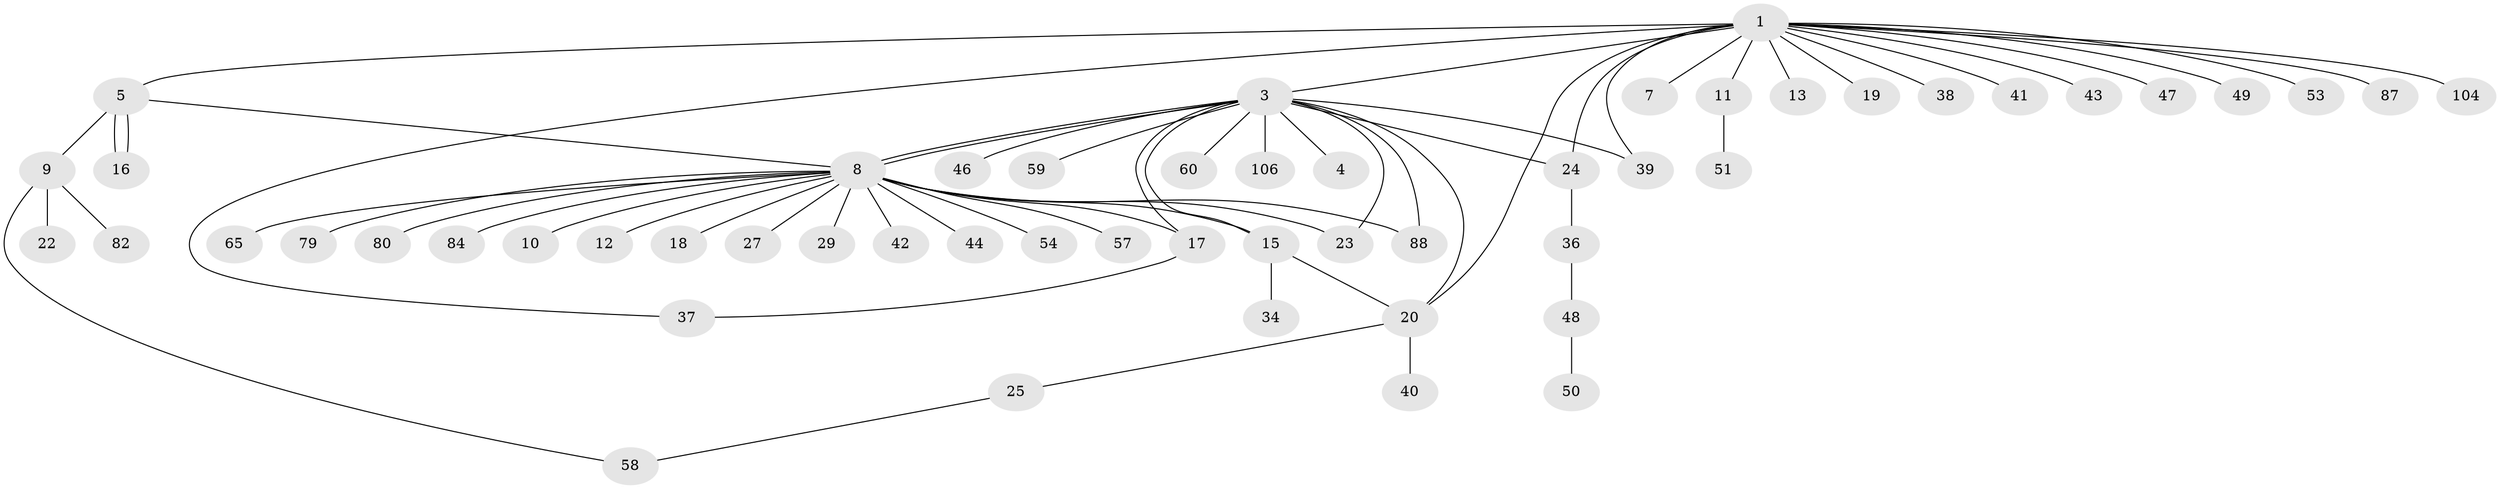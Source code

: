 // original degree distribution, {16: 0.009259259259259259, 2: 0.25925925925925924, 15: 0.009259259259259259, 1: 0.5648148148148148, 9: 0.018518518518518517, 20: 0.009259259259259259, 4: 0.046296296296296294, 3: 0.037037037037037035, 5: 0.037037037037037035, 6: 0.009259259259259259}
// Generated by graph-tools (version 1.1) at 2025/14/03/09/25 04:14:45]
// undirected, 54 vertices, 66 edges
graph export_dot {
graph [start="1"]
  node [color=gray90,style=filled];
  1 [super="+35+6+33+2"];
  3;
  4;
  5 [super="+30+66+14"];
  7;
  8 [super="+52"];
  9;
  10 [super="+93+32"];
  11 [super="+103+98+21"];
  12;
  13;
  15 [super="+61+76+70+96"];
  16;
  17 [super="+95+92"];
  18;
  19 [super="+55"];
  20;
  22 [super="+85"];
  23 [super="+81"];
  24 [super="+71+62"];
  25 [super="+100+77"];
  27;
  29 [super="+75"];
  34 [super="+68"];
  36;
  37;
  38;
  39;
  40 [super="+97"];
  41;
  42 [super="+72+91+45"];
  43 [super="+86+56"];
  44;
  46;
  47;
  48 [super="+107"];
  49;
  50;
  51;
  53;
  54;
  57;
  58;
  59 [super="+94"];
  60;
  65 [super="+74"];
  79 [super="+99"];
  80;
  82;
  84;
  87;
  88;
  104;
  106;
  1 -- 5 [weight=2];
  1 -- 11 [weight=2];
  1 -- 13;
  1 -- 19;
  1 -- 37;
  1 -- 39;
  1 -- 41;
  1 -- 43;
  1 -- 47;
  1 -- 87;
  1 -- 24;
  1 -- 104;
  1 -- 38;
  1 -- 49;
  1 -- 20;
  1 -- 7;
  1 -- 53;
  1 -- 3;
  3 -- 4;
  3 -- 8;
  3 -- 8;
  3 -- 15;
  3 -- 17;
  3 -- 20;
  3 -- 23;
  3 -- 24;
  3 -- 39;
  3 -- 46;
  3 -- 59;
  3 -- 60;
  3 -- 88;
  3 -- 106;
  5 -- 8;
  5 -- 9;
  5 -- 16;
  5 -- 16;
  8 -- 10;
  8 -- 12;
  8 -- 17;
  8 -- 18;
  8 -- 27;
  8 -- 29;
  8 -- 42;
  8 -- 44;
  8 -- 54;
  8 -- 65;
  8 -- 79;
  8 -- 80;
  8 -- 84;
  8 -- 88;
  8 -- 23;
  8 -- 57;
  8 -- 15;
  9 -- 22;
  9 -- 58;
  9 -- 82;
  11 -- 51;
  15 -- 34;
  15 -- 20;
  17 -- 37;
  20 -- 25;
  20 -- 40;
  24 -- 36;
  25 -- 58;
  36 -- 48;
  48 -- 50;
}
